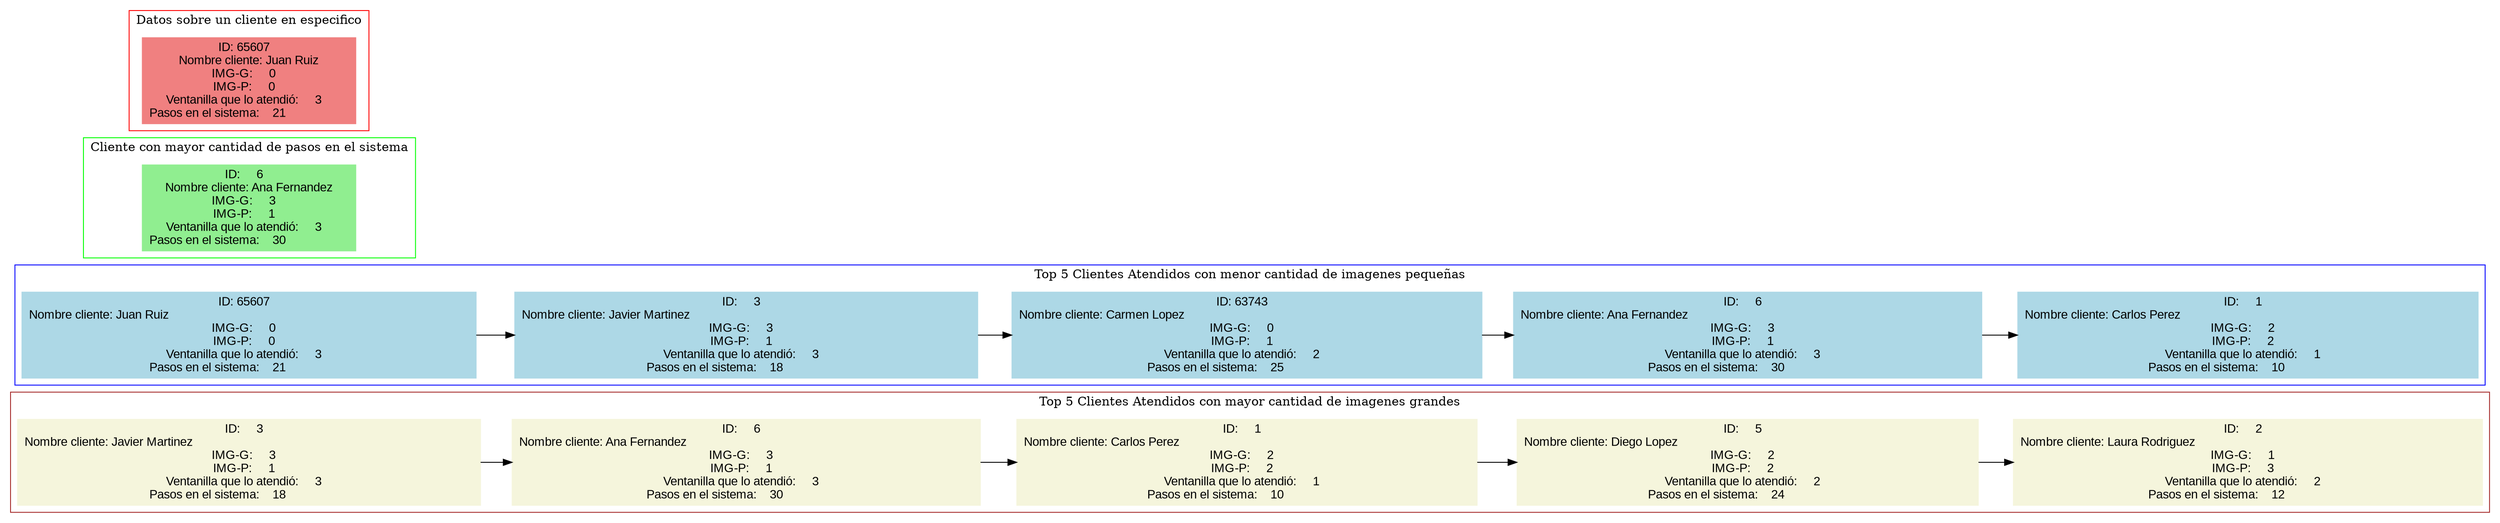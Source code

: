  digraph G {
 subgraph cluster_0 {
 label ="Top 5 Clientes Atendidos con mayor cantidad de imagenes grandes"
 color=brown
 node [shape = box, fontname = "Arial", style = filled, color = "beige"]
 "Nodo    0"[label = "ID:     3   \nNombre cliente: Javier Martinez                                                                                     \nIMG-G:     3   \nIMG-P:     1   \nVentanilla que lo atendió:     3   \nPasos en el sistema:    18                   "]
 "Nodo    1"[label = "ID:     6   \nNombre cliente: Ana Fernandez                                                                                       \nIMG-G:     3   \nIMG-P:     1   \nVentanilla que lo atendió:     3   \nPasos en el sistema:    30                   "]
 "Nodo    0" -> "Nodo    1";
 "Nodo    2"[label = "ID:     1   \nNombre cliente: Carlos Perez                                                                                        \nIMG-G:     2   \nIMG-P:     2   \nVentanilla que lo atendió:     1   \nPasos en el sistema:    10                   "]
 "Nodo    1" -> "Nodo    2";
 "Nodo    3"[label = "ID:     5   \nNombre cliente: Diego Lopez                                                                                         \nIMG-G:     2   \nIMG-P:     2   \nVentanilla que lo atendió:     2   \nPasos en el sistema:    24                   "]
 "Nodo    2" -> "Nodo    3";
 "Nodo    4"[label = "ID:     2   \nNombre cliente: Laura Rodriguez                                                                                     \nIMG-G:     1   \nIMG-P:     3   \nVentanilla que lo atendió:     2   \nPasos en el sistema:    12                   "]
 "Nodo    3" -> "Nodo    4";
 }
 subgraph cluster_1 {
 label ="Top 5 Clientes Atendidos con menor cantidad de imagenes pequeñas"
 color=blue
 node [shape = box, fontname = "Arial", style = filled, color = "lightblue"]
 "Nodo    5"[label = "ID: 65607   \nNombre cliente: Juan Ruiz                                                                                           \nIMG-G:     0   \nIMG-P:     0   \nVentanilla que lo atendió:     3   \nPasos en el sistema:    21                   "]
 "Nodo    6"[label = "ID:     3   \nNombre cliente: Javier Martinez                                                                                     \nIMG-G:     3   \nIMG-P:     1   \nVentanilla que lo atendió:     3   \nPasos en el sistema:    18                   "]
 "Nodo    5" -> "Nodo    6";
 "Nodo    7"[label = "ID: 63743   \nNombre cliente: Carmen Lopez                                                                                        \nIMG-G:     0   \nIMG-P:     1   \nVentanilla que lo atendió:     2   \nPasos en el sistema:    25                   "]
 "Nodo    6" -> "Nodo    7";
 "Nodo    8"[label = "ID:     6   \nNombre cliente: Ana Fernandez                                                                                       \nIMG-G:     3   \nIMG-P:     1   \nVentanilla que lo atendió:     3   \nPasos en el sistema:    30                   "]
 "Nodo    7" -> "Nodo    8";
 "Nodo    9"[label = "ID:     1   \nNombre cliente: Carlos Perez                                                                                        \nIMG-G:     2   \nIMG-P:     2   \nVentanilla que lo atendió:     1   \nPasos en el sistema:    10                   "]
 "Nodo    8" -> "Nodo    9";
 }
 subgraph cluster_2 {
 label ="Cliente con mayor cantidad de pasos en el sistema"
 color=green
 node [shape = box, fontname = "Arial", style = filled, color = "lightgreen"]
 "Nodo   10"[label = "ID:     6   \nNombre cliente: Ana Fernandez\nIMG-G:     3   \nIMG-P:     1   \nVentanilla que lo atendió:     3   \nPasos en el sistema:    30                   "]
 }
 subgraph cluster_3 {
 label ="Datos sobre un cliente en especifico"
 color=red
 node [shape = box, fontname = "Arial", style = filled, color = "lightcoral"]
 "Nodo   11"[label = "ID: 65607   \nNombre cliente: Juan Ruiz\nIMG-G:     0   \nIMG-P:     0   \nVentanilla que lo atendió:     3   \nPasos en el sistema:    21                   "]
 }
 rankdir=LR
 }

